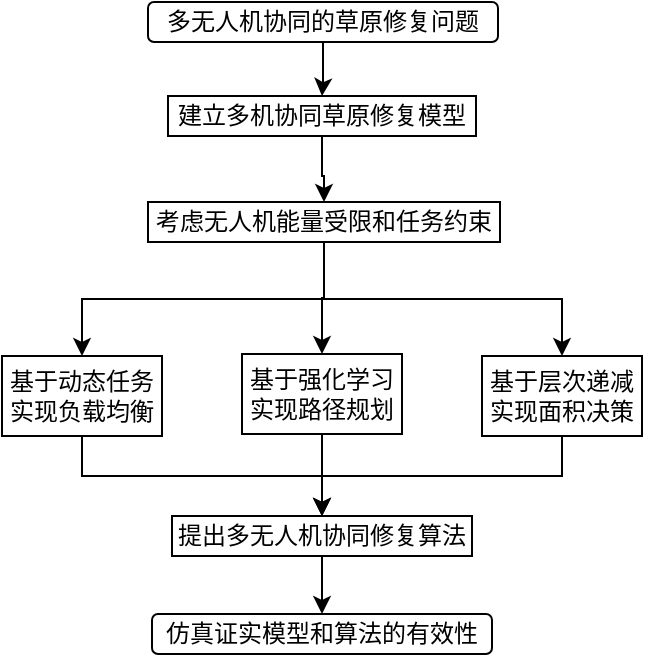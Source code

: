 <mxfile version="18.0.3" type="github">
  <diagram id="C5RBs43oDa-KdzZeNtuy" name="Page-1">
    <mxGraphModel dx="981" dy="526" grid="1" gridSize="10" guides="1" tooltips="1" connect="1" arrows="1" fold="1" page="1" pageScale="1" pageWidth="827" pageHeight="1169" math="0" shadow="0">
      <root>
        <mxCell id="WIyWlLk6GJQsqaUBKTNV-0" />
        <mxCell id="WIyWlLk6GJQsqaUBKTNV-1" parent="WIyWlLk6GJQsqaUBKTNV-0" />
        <mxCell id="Kj3c9yN96UB_w5Sm31qa-5" style="edgeStyle=orthogonalEdgeStyle;rounded=0;orthogonalLoop=1;jettySize=auto;html=1;exitX=0.5;exitY=1;exitDx=0;exitDy=0;" parent="WIyWlLk6GJQsqaUBKTNV-1" source="Kj3c9yN96UB_w5Sm31qa-0" target="Kj3c9yN96UB_w5Sm31qa-3" edge="1">
          <mxGeometry relative="1" as="geometry" />
        </mxCell>
        <mxCell id="Kj3c9yN96UB_w5Sm31qa-0" value="&lt;font face=&quot;宋体&quot;&gt;多无人机协同的草原修复问题&lt;/font&gt;" style="rounded=1;whiteSpace=wrap;html=1;glass=0;shadow=0;sketch=0;gradientColor=none;" parent="WIyWlLk6GJQsqaUBKTNV-1" vertex="1">
          <mxGeometry x="295" y="25" width="175" height="20" as="geometry" />
        </mxCell>
        <mxCell id="fFSGDh22msuwKQuR6GsG-3" style="edgeStyle=orthogonalEdgeStyle;rounded=0;orthogonalLoop=1;jettySize=auto;html=1;exitX=0.5;exitY=1;exitDx=0;exitDy=0;" edge="1" parent="WIyWlLk6GJQsqaUBKTNV-1" source="Kj3c9yN96UB_w5Sm31qa-3" target="Kj3c9yN96UB_w5Sm31qa-4">
          <mxGeometry relative="1" as="geometry" />
        </mxCell>
        <mxCell id="Kj3c9yN96UB_w5Sm31qa-3" value="&lt;font face=&quot;宋体&quot;&gt;建立多机协同草原修复模型&lt;/font&gt;" style="rounded=0;whiteSpace=wrap;html=1;" parent="WIyWlLk6GJQsqaUBKTNV-1" vertex="1">
          <mxGeometry x="305" y="72" width="154" height="20" as="geometry" />
        </mxCell>
        <mxCell id="Kj3c9yN96UB_w5Sm31qa-13" style="edgeStyle=orthogonalEdgeStyle;rounded=0;orthogonalLoop=1;jettySize=auto;html=1;exitX=0.5;exitY=1;exitDx=0;exitDy=0;" parent="WIyWlLk6GJQsqaUBKTNV-1" source="Kj3c9yN96UB_w5Sm31qa-4" target="Kj3c9yN96UB_w5Sm31qa-10" edge="1">
          <mxGeometry relative="1" as="geometry" />
        </mxCell>
        <mxCell id="Kj3c9yN96UB_w5Sm31qa-15" style="edgeStyle=orthogonalEdgeStyle;rounded=0;orthogonalLoop=1;jettySize=auto;html=1;exitX=0.5;exitY=1;exitDx=0;exitDy=0;entryX=0.5;entryY=0;entryDx=0;entryDy=0;" parent="WIyWlLk6GJQsqaUBKTNV-1" source="Kj3c9yN96UB_w5Sm31qa-4" target="Kj3c9yN96UB_w5Sm31qa-12" edge="1">
          <mxGeometry relative="1" as="geometry" />
        </mxCell>
        <mxCell id="fFSGDh22msuwKQuR6GsG-4" style="edgeStyle=orthogonalEdgeStyle;rounded=0;orthogonalLoop=1;jettySize=auto;html=1;exitX=0.5;exitY=1;exitDx=0;exitDy=0;entryX=0.5;entryY=0;entryDx=0;entryDy=0;" edge="1" parent="WIyWlLk6GJQsqaUBKTNV-1" source="Kj3c9yN96UB_w5Sm31qa-4" target="Kj3c9yN96UB_w5Sm31qa-8">
          <mxGeometry relative="1" as="geometry" />
        </mxCell>
        <mxCell id="Kj3c9yN96UB_w5Sm31qa-4" value="&lt;font face=&quot;宋体&quot;&gt;考虑无人机能量受限和任务约束&lt;/font&gt;" style="rounded=0;whiteSpace=wrap;html=1;" parent="WIyWlLk6GJQsqaUBKTNV-1" vertex="1">
          <mxGeometry x="295" y="125" width="176" height="20" as="geometry" />
        </mxCell>
        <mxCell id="Kj3c9yN96UB_w5Sm31qa-26" style="edgeStyle=orthogonalEdgeStyle;rounded=0;orthogonalLoop=1;jettySize=auto;html=1;exitX=0.5;exitY=1;exitDx=0;exitDy=0;entryX=0.5;entryY=0;entryDx=0;entryDy=0;" parent="WIyWlLk6GJQsqaUBKTNV-1" source="Kj3c9yN96UB_w5Sm31qa-8" target="Kj3c9yN96UB_w5Sm31qa-20" edge="1">
          <mxGeometry relative="1" as="geometry" />
        </mxCell>
        <mxCell id="Kj3c9yN96UB_w5Sm31qa-8" value="&lt;font face=&quot;宋体&quot;&gt;基于强化学习&lt;br&gt;实现路径规划&lt;/font&gt;" style="rounded=0;whiteSpace=wrap;html=1;" parent="WIyWlLk6GJQsqaUBKTNV-1" vertex="1">
          <mxGeometry x="342" y="201" width="80" height="40" as="geometry" />
        </mxCell>
        <mxCell id="Kj3c9yN96UB_w5Sm31qa-28" style="edgeStyle=orthogonalEdgeStyle;rounded=0;orthogonalLoop=1;jettySize=auto;html=1;exitX=0.5;exitY=1;exitDx=0;exitDy=0;" parent="WIyWlLk6GJQsqaUBKTNV-1" source="Kj3c9yN96UB_w5Sm31qa-10" target="Kj3c9yN96UB_w5Sm31qa-20" edge="1">
          <mxGeometry relative="1" as="geometry" />
        </mxCell>
        <mxCell id="Kj3c9yN96UB_w5Sm31qa-10" value="&lt;font face=&quot;宋体&quot;&gt;基于动态任务&lt;br&gt;实现负载均衡&lt;/font&gt;" style="rounded=0;whiteSpace=wrap;html=1;" parent="WIyWlLk6GJQsqaUBKTNV-1" vertex="1">
          <mxGeometry x="222" y="202" width="80" height="40" as="geometry" />
        </mxCell>
        <mxCell id="Kj3c9yN96UB_w5Sm31qa-29" style="edgeStyle=orthogonalEdgeStyle;rounded=0;orthogonalLoop=1;jettySize=auto;html=1;exitX=0.5;exitY=1;exitDx=0;exitDy=0;entryX=0.5;entryY=0;entryDx=0;entryDy=0;" parent="WIyWlLk6GJQsqaUBKTNV-1" source="Kj3c9yN96UB_w5Sm31qa-12" target="Kj3c9yN96UB_w5Sm31qa-20" edge="1">
          <mxGeometry relative="1" as="geometry" />
        </mxCell>
        <mxCell id="Kj3c9yN96UB_w5Sm31qa-12" value="&lt;font face=&quot;宋体&quot;&gt;基于层次递减&lt;br&gt;实现面积决策&lt;/font&gt;" style="rounded=0;whiteSpace=wrap;html=1;" parent="WIyWlLk6GJQsqaUBKTNV-1" vertex="1">
          <mxGeometry x="462" y="202" width="80" height="40" as="geometry" />
        </mxCell>
        <mxCell id="Kj3c9yN96UB_w5Sm31qa-30" style="edgeStyle=orthogonalEdgeStyle;rounded=0;orthogonalLoop=1;jettySize=auto;html=1;exitX=0.5;exitY=1;exitDx=0;exitDy=0;entryX=0.5;entryY=0;entryDx=0;entryDy=0;" parent="WIyWlLk6GJQsqaUBKTNV-1" source="Kj3c9yN96UB_w5Sm31qa-20" target="Kj3c9yN96UB_w5Sm31qa-25" edge="1">
          <mxGeometry relative="1" as="geometry" />
        </mxCell>
        <mxCell id="Kj3c9yN96UB_w5Sm31qa-20" value="&lt;font face=&quot;宋体&quot;&gt;提出多无人机协同修复算法&lt;/font&gt;" style="rounded=0;whiteSpace=wrap;html=1;" parent="WIyWlLk6GJQsqaUBKTNV-1" vertex="1">
          <mxGeometry x="307" y="282" width="150" height="20" as="geometry" />
        </mxCell>
        <mxCell id="Kj3c9yN96UB_w5Sm31qa-25" value="&lt;font face=&quot;宋体&quot;&gt;仿真证实模型和算法的有效性&lt;/font&gt;" style="rounded=1;whiteSpace=wrap;html=1;glass=0;shadow=0;sketch=0;gradientColor=none;" parent="WIyWlLk6GJQsqaUBKTNV-1" vertex="1">
          <mxGeometry x="297" y="331" width="170" height="20" as="geometry" />
        </mxCell>
      </root>
    </mxGraphModel>
  </diagram>
</mxfile>
